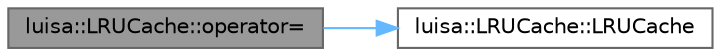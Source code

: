 digraph "luisa::LRUCache::operator="
{
 // LATEX_PDF_SIZE
  bgcolor="transparent";
  edge [fontname=Helvetica,fontsize=10,labelfontname=Helvetica,labelfontsize=10];
  node [fontname=Helvetica,fontsize=10,shape=box,height=0.2,width=0.4];
  rankdir="LR";
  Node1 [id="Node000001",label="luisa::LRUCache::operator=",height=0.2,width=0.4,color="gray40", fillcolor="grey60", style="filled", fontcolor="black",tooltip=" "];
  Node1 -> Node2 [id="edge2_Node000001_Node000002",color="steelblue1",style="solid",tooltip=" "];
  Node2 [id="Node000002",label="luisa::LRUCache::LRUCache",height=0.2,width=0.4,color="grey40", fillcolor="white", style="filled",URL="$classluisa_1_1_l_r_u_cache.html#a02502b5c9fa964d82976b541d6fdfa2c",tooltip=" "];
}
